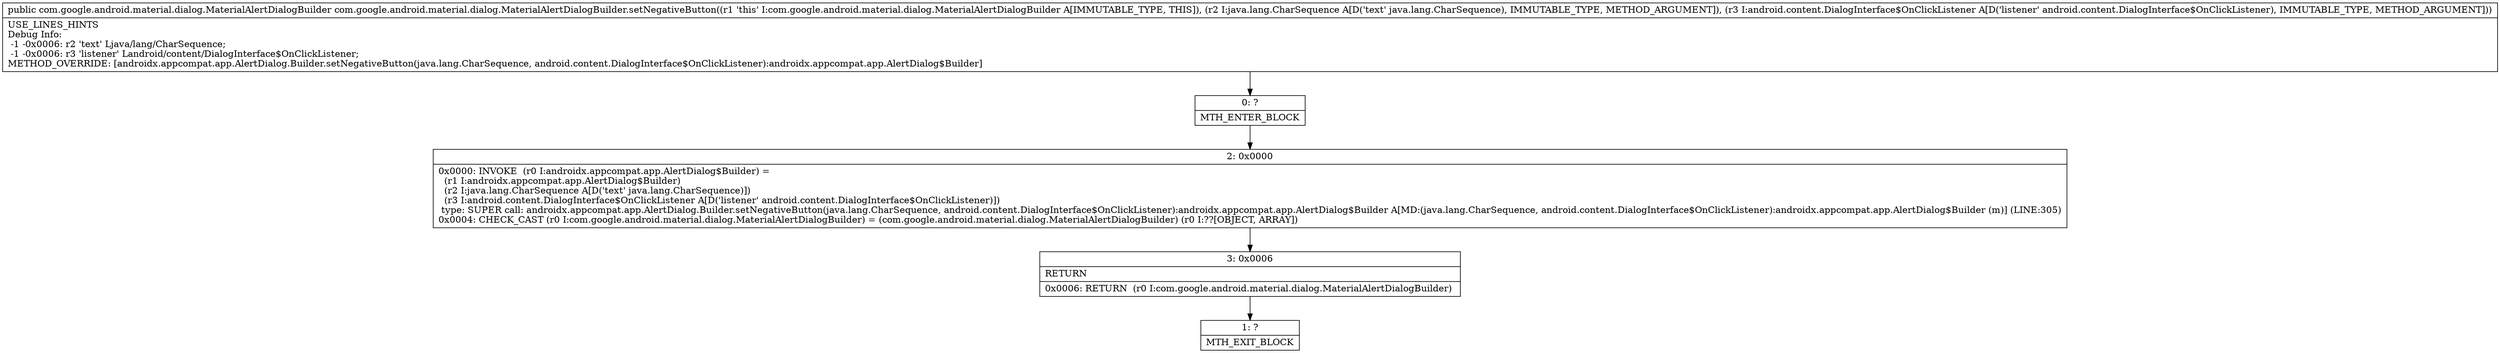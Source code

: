 digraph "CFG forcom.google.android.material.dialog.MaterialAlertDialogBuilder.setNegativeButton(Ljava\/lang\/CharSequence;Landroid\/content\/DialogInterface$OnClickListener;)Lcom\/google\/android\/material\/dialog\/MaterialAlertDialogBuilder;" {
Node_0 [shape=record,label="{0\:\ ?|MTH_ENTER_BLOCK\l}"];
Node_2 [shape=record,label="{2\:\ 0x0000|0x0000: INVOKE  (r0 I:androidx.appcompat.app.AlertDialog$Builder) = \l  (r1 I:androidx.appcompat.app.AlertDialog$Builder)\l  (r2 I:java.lang.CharSequence A[D('text' java.lang.CharSequence)])\l  (r3 I:android.content.DialogInterface$OnClickListener A[D('listener' android.content.DialogInterface$OnClickListener)])\l type: SUPER call: androidx.appcompat.app.AlertDialog.Builder.setNegativeButton(java.lang.CharSequence, android.content.DialogInterface$OnClickListener):androidx.appcompat.app.AlertDialog$Builder A[MD:(java.lang.CharSequence, android.content.DialogInterface$OnClickListener):androidx.appcompat.app.AlertDialog$Builder (m)] (LINE:305)\l0x0004: CHECK_CAST (r0 I:com.google.android.material.dialog.MaterialAlertDialogBuilder) = (com.google.android.material.dialog.MaterialAlertDialogBuilder) (r0 I:??[OBJECT, ARRAY]) \l}"];
Node_3 [shape=record,label="{3\:\ 0x0006|RETURN\l|0x0006: RETURN  (r0 I:com.google.android.material.dialog.MaterialAlertDialogBuilder) \l}"];
Node_1 [shape=record,label="{1\:\ ?|MTH_EXIT_BLOCK\l}"];
MethodNode[shape=record,label="{public com.google.android.material.dialog.MaterialAlertDialogBuilder com.google.android.material.dialog.MaterialAlertDialogBuilder.setNegativeButton((r1 'this' I:com.google.android.material.dialog.MaterialAlertDialogBuilder A[IMMUTABLE_TYPE, THIS]), (r2 I:java.lang.CharSequence A[D('text' java.lang.CharSequence), IMMUTABLE_TYPE, METHOD_ARGUMENT]), (r3 I:android.content.DialogInterface$OnClickListener A[D('listener' android.content.DialogInterface$OnClickListener), IMMUTABLE_TYPE, METHOD_ARGUMENT]))  | USE_LINES_HINTS\lDebug Info:\l  \-1 \-0x0006: r2 'text' Ljava\/lang\/CharSequence;\l  \-1 \-0x0006: r3 'listener' Landroid\/content\/DialogInterface$OnClickListener;\lMETHOD_OVERRIDE: [androidx.appcompat.app.AlertDialog.Builder.setNegativeButton(java.lang.CharSequence, android.content.DialogInterface$OnClickListener):androidx.appcompat.app.AlertDialog$Builder]\l}"];
MethodNode -> Node_0;Node_0 -> Node_2;
Node_2 -> Node_3;
Node_3 -> Node_1;
}

